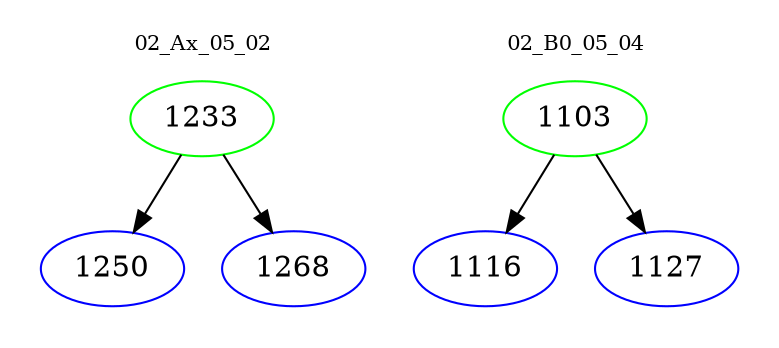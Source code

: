 digraph{
subgraph cluster_0 {
color = white
label = "02_Ax_05_02";
fontsize=10;
T0_1233 [label="1233", color="green"]
T0_1233 -> T0_1250 [color="black"]
T0_1250 [label="1250", color="blue"]
T0_1233 -> T0_1268 [color="black"]
T0_1268 [label="1268", color="blue"]
}
subgraph cluster_1 {
color = white
label = "02_B0_05_04";
fontsize=10;
T1_1103 [label="1103", color="green"]
T1_1103 -> T1_1116 [color="black"]
T1_1116 [label="1116", color="blue"]
T1_1103 -> T1_1127 [color="black"]
T1_1127 [label="1127", color="blue"]
}
}
